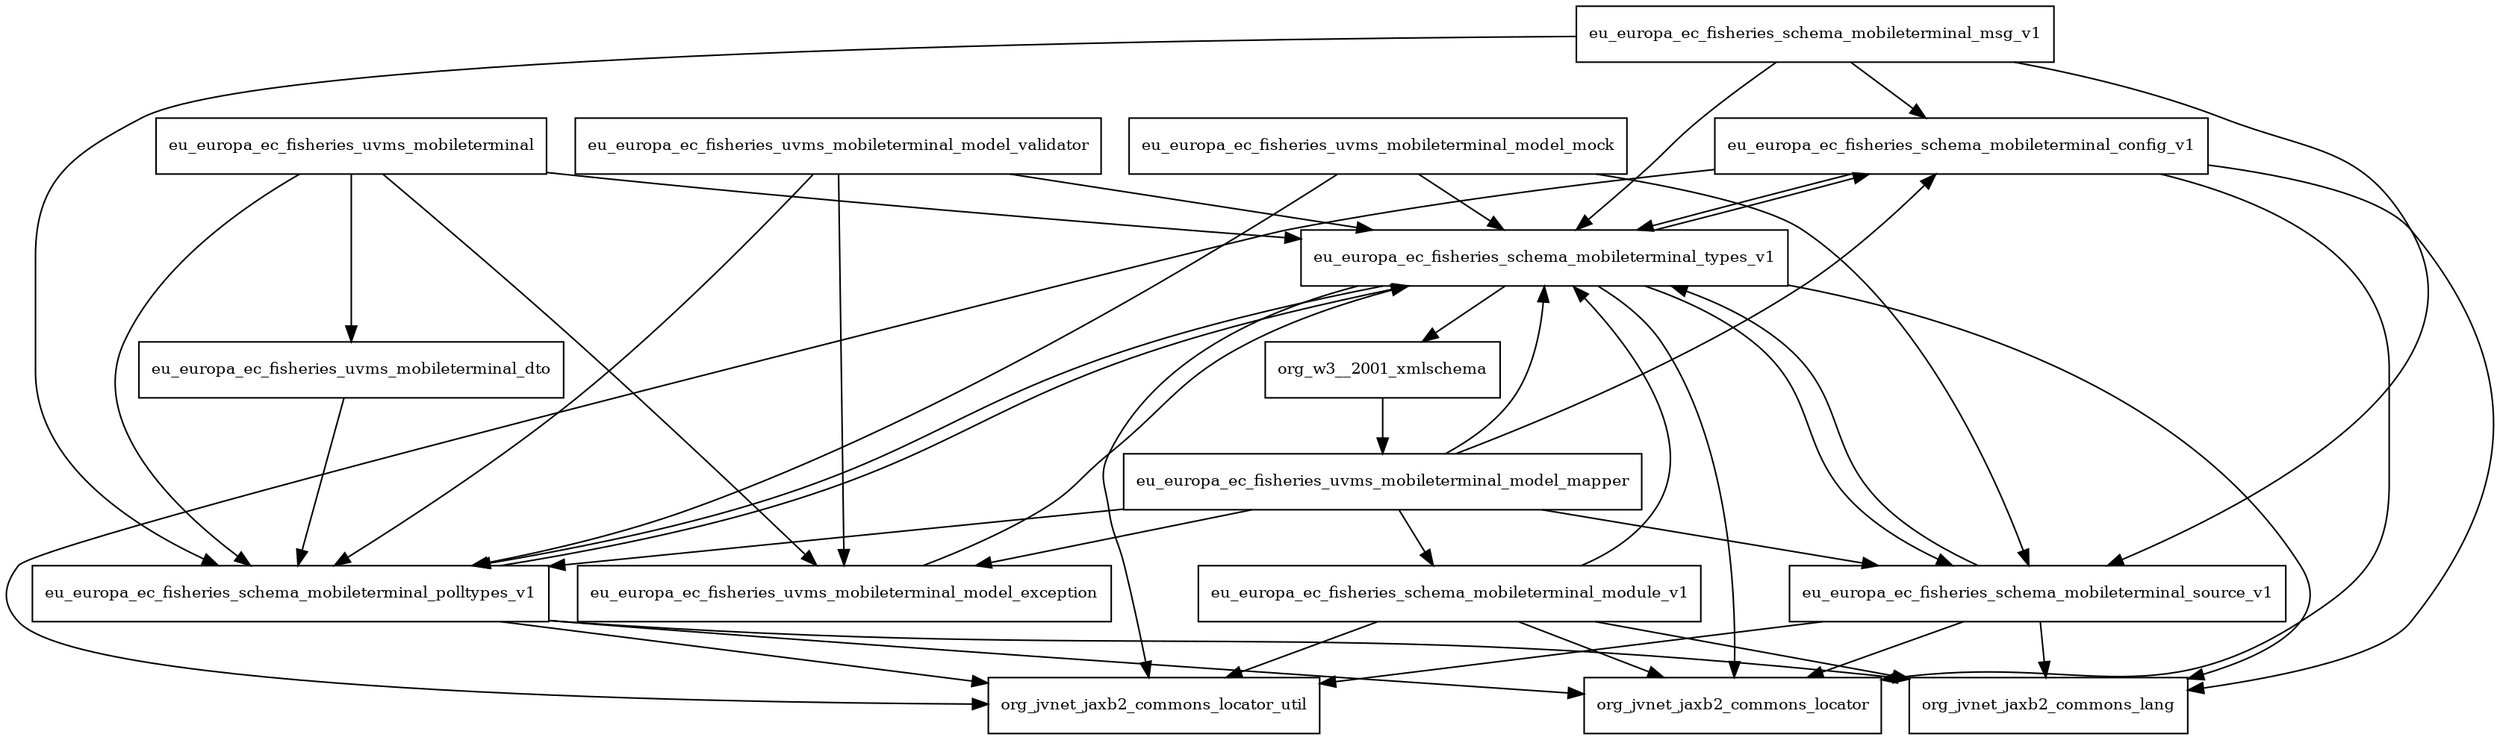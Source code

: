 digraph mobileterminal_model_3_0_4_date_package_dependencies {
  node [shape = box, fontsize=10.0];
  eu_europa_ec_fisheries_schema_mobileterminal_config_v1 -> eu_europa_ec_fisheries_schema_mobileterminal_types_v1;
  eu_europa_ec_fisheries_schema_mobileterminal_config_v1 -> org_jvnet_jaxb2_commons_lang;
  eu_europa_ec_fisheries_schema_mobileterminal_config_v1 -> org_jvnet_jaxb2_commons_locator;
  eu_europa_ec_fisheries_schema_mobileterminal_config_v1 -> org_jvnet_jaxb2_commons_locator_util;
  eu_europa_ec_fisheries_schema_mobileterminal_module_v1 -> eu_europa_ec_fisheries_schema_mobileterminal_types_v1;
  eu_europa_ec_fisheries_schema_mobileterminal_module_v1 -> org_jvnet_jaxb2_commons_lang;
  eu_europa_ec_fisheries_schema_mobileterminal_module_v1 -> org_jvnet_jaxb2_commons_locator;
  eu_europa_ec_fisheries_schema_mobileterminal_module_v1 -> org_jvnet_jaxb2_commons_locator_util;
  eu_europa_ec_fisheries_schema_mobileterminal_msg_v1 -> eu_europa_ec_fisheries_schema_mobileterminal_config_v1;
  eu_europa_ec_fisheries_schema_mobileterminal_msg_v1 -> eu_europa_ec_fisheries_schema_mobileterminal_polltypes_v1;
  eu_europa_ec_fisheries_schema_mobileterminal_msg_v1 -> eu_europa_ec_fisheries_schema_mobileterminal_source_v1;
  eu_europa_ec_fisheries_schema_mobileterminal_msg_v1 -> eu_europa_ec_fisheries_schema_mobileterminal_types_v1;
  eu_europa_ec_fisheries_schema_mobileterminal_polltypes_v1 -> eu_europa_ec_fisheries_schema_mobileterminal_types_v1;
  eu_europa_ec_fisheries_schema_mobileterminal_polltypes_v1 -> org_jvnet_jaxb2_commons_lang;
  eu_europa_ec_fisheries_schema_mobileterminal_polltypes_v1 -> org_jvnet_jaxb2_commons_locator;
  eu_europa_ec_fisheries_schema_mobileterminal_polltypes_v1 -> org_jvnet_jaxb2_commons_locator_util;
  eu_europa_ec_fisheries_schema_mobileterminal_source_v1 -> eu_europa_ec_fisheries_schema_mobileterminal_types_v1;
  eu_europa_ec_fisheries_schema_mobileterminal_source_v1 -> org_jvnet_jaxb2_commons_lang;
  eu_europa_ec_fisheries_schema_mobileterminal_source_v1 -> org_jvnet_jaxb2_commons_locator;
  eu_europa_ec_fisheries_schema_mobileterminal_source_v1 -> org_jvnet_jaxb2_commons_locator_util;
  eu_europa_ec_fisheries_schema_mobileterminal_types_v1 -> eu_europa_ec_fisheries_schema_mobileterminal_config_v1;
  eu_europa_ec_fisheries_schema_mobileterminal_types_v1 -> eu_europa_ec_fisheries_schema_mobileterminal_polltypes_v1;
  eu_europa_ec_fisheries_schema_mobileterminal_types_v1 -> eu_europa_ec_fisheries_schema_mobileterminal_source_v1;
  eu_europa_ec_fisheries_schema_mobileterminal_types_v1 -> org_jvnet_jaxb2_commons_lang;
  eu_europa_ec_fisheries_schema_mobileterminal_types_v1 -> org_jvnet_jaxb2_commons_locator;
  eu_europa_ec_fisheries_schema_mobileterminal_types_v1 -> org_jvnet_jaxb2_commons_locator_util;
  eu_europa_ec_fisheries_schema_mobileterminal_types_v1 -> org_w3__2001_xmlschema;
  eu_europa_ec_fisheries_uvms_mobileterminal -> eu_europa_ec_fisheries_schema_mobileterminal_polltypes_v1;
  eu_europa_ec_fisheries_uvms_mobileterminal -> eu_europa_ec_fisheries_schema_mobileterminal_types_v1;
  eu_europa_ec_fisheries_uvms_mobileterminal -> eu_europa_ec_fisheries_uvms_mobileterminal_dto;
  eu_europa_ec_fisheries_uvms_mobileterminal -> eu_europa_ec_fisheries_uvms_mobileterminal_model_exception;
  eu_europa_ec_fisheries_uvms_mobileterminal_dto -> eu_europa_ec_fisheries_schema_mobileterminal_polltypes_v1;
  eu_europa_ec_fisheries_uvms_mobileterminal_model_exception -> eu_europa_ec_fisheries_schema_mobileterminal_types_v1;
  eu_europa_ec_fisheries_uvms_mobileterminal_model_mapper -> eu_europa_ec_fisheries_schema_mobileterminal_config_v1;
  eu_europa_ec_fisheries_uvms_mobileterminal_model_mapper -> eu_europa_ec_fisheries_schema_mobileterminal_module_v1;
  eu_europa_ec_fisheries_uvms_mobileterminal_model_mapper -> eu_europa_ec_fisheries_schema_mobileterminal_polltypes_v1;
  eu_europa_ec_fisheries_uvms_mobileterminal_model_mapper -> eu_europa_ec_fisheries_schema_mobileterminal_source_v1;
  eu_europa_ec_fisheries_uvms_mobileterminal_model_mapper -> eu_europa_ec_fisheries_schema_mobileterminal_types_v1;
  eu_europa_ec_fisheries_uvms_mobileterminal_model_mapper -> eu_europa_ec_fisheries_uvms_mobileterminal_model_exception;
  eu_europa_ec_fisheries_uvms_mobileterminal_model_mock -> eu_europa_ec_fisheries_schema_mobileterminal_polltypes_v1;
  eu_europa_ec_fisheries_uvms_mobileterminal_model_mock -> eu_europa_ec_fisheries_schema_mobileterminal_source_v1;
  eu_europa_ec_fisheries_uvms_mobileterminal_model_mock -> eu_europa_ec_fisheries_schema_mobileterminal_types_v1;
  eu_europa_ec_fisheries_uvms_mobileterminal_model_validator -> eu_europa_ec_fisheries_schema_mobileterminal_polltypes_v1;
  eu_europa_ec_fisheries_uvms_mobileterminal_model_validator -> eu_europa_ec_fisheries_schema_mobileterminal_types_v1;
  eu_europa_ec_fisheries_uvms_mobileterminal_model_validator -> eu_europa_ec_fisheries_uvms_mobileterminal_model_exception;
  org_w3__2001_xmlschema -> eu_europa_ec_fisheries_uvms_mobileterminal_model_mapper;
}
